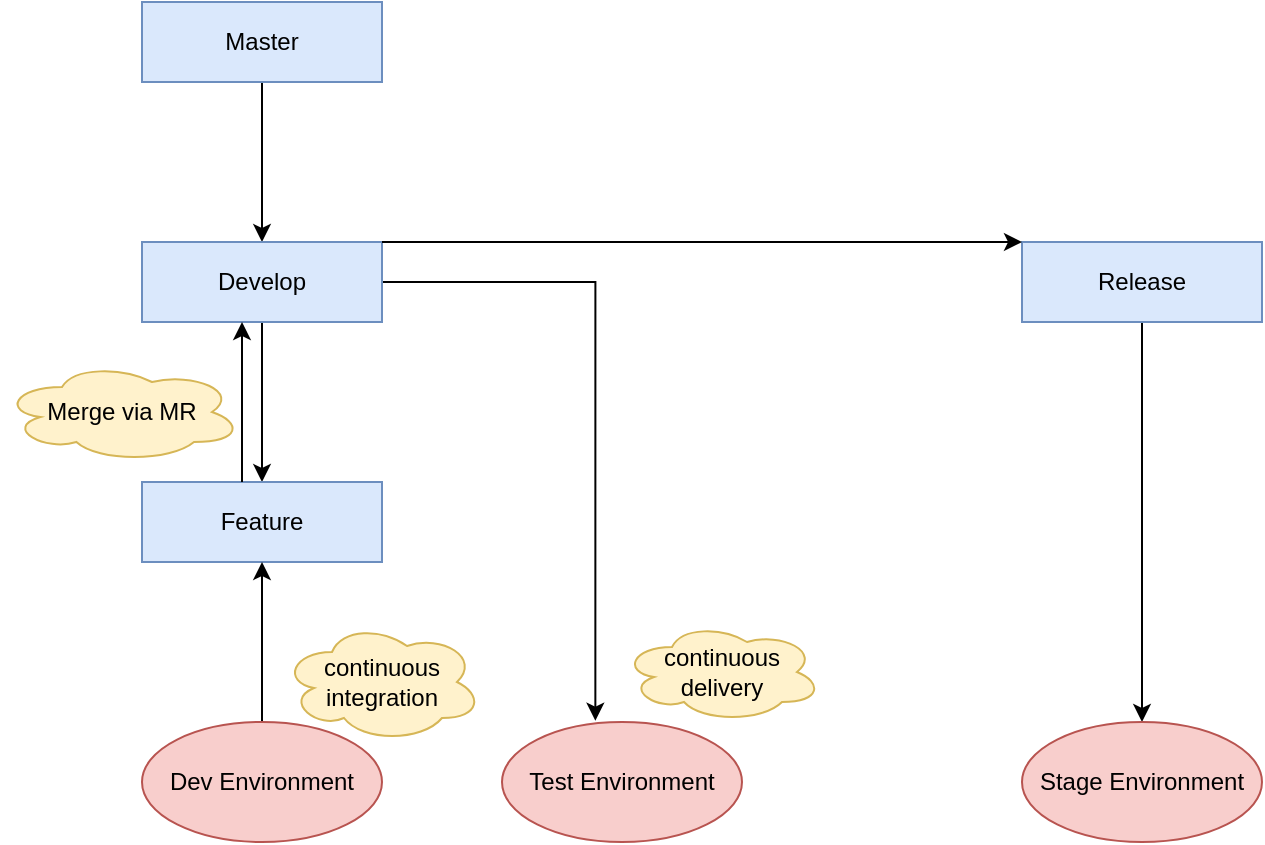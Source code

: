 <mxfile version="16.5.2" type="github"><diagram id="BWjy4rMdWIxPujDofd7h" name="Page-1"><mxGraphModel dx="782" dy="436" grid="1" gridSize="10" guides="1" tooltips="1" connect="1" arrows="1" fold="1" page="1" pageScale="1" pageWidth="827" pageHeight="1169" math="0" shadow="0"><root><mxCell id="0"/><mxCell id="1" parent="0"/><mxCell id="Fmlxa8h0tM5nhCMAtalF-4" value="" style="edgeStyle=orthogonalEdgeStyle;rounded=0;orthogonalLoop=1;jettySize=auto;html=1;" edge="1" parent="1" source="Fmlxa8h0tM5nhCMAtalF-1" target="Fmlxa8h0tM5nhCMAtalF-2"><mxGeometry relative="1" as="geometry"/></mxCell><mxCell id="Fmlxa8h0tM5nhCMAtalF-1" value="Master" style="rounded=0;whiteSpace=wrap;html=1;fillColor=#dae8fc;strokeColor=#6c8ebf;" vertex="1" parent="1"><mxGeometry x="160" y="80" width="120" height="40" as="geometry"/></mxCell><mxCell id="Fmlxa8h0tM5nhCMAtalF-5" value="" style="edgeStyle=orthogonalEdgeStyle;rounded=0;orthogonalLoop=1;jettySize=auto;html=1;" edge="1" parent="1" source="Fmlxa8h0tM5nhCMAtalF-2" target="Fmlxa8h0tM5nhCMAtalF-3"><mxGeometry relative="1" as="geometry"/></mxCell><mxCell id="Fmlxa8h0tM5nhCMAtalF-15" style="edgeStyle=orthogonalEdgeStyle;rounded=0;orthogonalLoop=1;jettySize=auto;html=1;entryX=0.389;entryY=-0.011;entryDx=0;entryDy=0;entryPerimeter=0;" edge="1" parent="1" source="Fmlxa8h0tM5nhCMAtalF-2" target="Fmlxa8h0tM5nhCMAtalF-16"><mxGeometry relative="1" as="geometry"><mxPoint x="400" y="290" as="targetPoint"/></mxGeometry></mxCell><mxCell id="Fmlxa8h0tM5nhCMAtalF-2" value="Develop" style="rounded=0;whiteSpace=wrap;html=1;fillColor=#dae8fc;strokeColor=#6c8ebf;" vertex="1" parent="1"><mxGeometry x="160" y="200" width="120" height="40" as="geometry"/></mxCell><mxCell id="Fmlxa8h0tM5nhCMAtalF-3" value="Feature" style="rounded=0;whiteSpace=wrap;html=1;fillColor=#dae8fc;strokeColor=#6c8ebf;" vertex="1" parent="1"><mxGeometry x="160" y="320" width="120" height="40" as="geometry"/></mxCell><mxCell id="Fmlxa8h0tM5nhCMAtalF-6" value="" style="endArrow=classic;html=1;rounded=0;" edge="1" parent="1"><mxGeometry width="50" height="50" relative="1" as="geometry"><mxPoint x="210" y="320" as="sourcePoint"/><mxPoint x="210" y="240" as="targetPoint"/></mxGeometry></mxCell><mxCell id="Fmlxa8h0tM5nhCMAtalF-7" value="continuous integration" style="ellipse;shape=cloud;whiteSpace=wrap;html=1;fillColor=#fff2cc;strokeColor=#d6b656;" vertex="1" parent="1"><mxGeometry x="230" y="390" width="100" height="60" as="geometry"/></mxCell><mxCell id="Fmlxa8h0tM5nhCMAtalF-9" style="edgeStyle=orthogonalEdgeStyle;rounded=0;orthogonalLoop=1;jettySize=auto;html=1;entryX=0.5;entryY=1;entryDx=0;entryDy=0;" edge="1" parent="1" source="Fmlxa8h0tM5nhCMAtalF-8" target="Fmlxa8h0tM5nhCMAtalF-3"><mxGeometry relative="1" as="geometry"/></mxCell><mxCell id="Fmlxa8h0tM5nhCMAtalF-8" value="Dev Environment" style="ellipse;whiteSpace=wrap;html=1;fillColor=#f8cecc;strokeColor=#b85450;" vertex="1" parent="1"><mxGeometry x="160" y="440" width="120" height="60" as="geometry"/></mxCell><mxCell id="Fmlxa8h0tM5nhCMAtalF-12" value="Merge via MR" style="ellipse;shape=cloud;whiteSpace=wrap;html=1;fillColor=#fff2cc;strokeColor=#d6b656;" vertex="1" parent="1"><mxGeometry x="90" y="260" width="120" height="50" as="geometry"/></mxCell><mxCell id="Fmlxa8h0tM5nhCMAtalF-19" style="edgeStyle=orthogonalEdgeStyle;rounded=0;orthogonalLoop=1;jettySize=auto;html=1;entryX=0.5;entryY=0;entryDx=0;entryDy=0;" edge="1" parent="1" source="Fmlxa8h0tM5nhCMAtalF-13" target="Fmlxa8h0tM5nhCMAtalF-18"><mxGeometry relative="1" as="geometry"/></mxCell><mxCell id="Fmlxa8h0tM5nhCMAtalF-13" value="Release" style="rounded=0;whiteSpace=wrap;html=1;fillColor=#dae8fc;strokeColor=#6c8ebf;" vertex="1" parent="1"><mxGeometry x="600" y="200" width="120" height="40" as="geometry"/></mxCell><mxCell id="Fmlxa8h0tM5nhCMAtalF-16" value="Test Environment" style="ellipse;whiteSpace=wrap;html=1;fillColor=#f8cecc;strokeColor=#b85450;" vertex="1" parent="1"><mxGeometry x="340" y="440" width="120" height="60" as="geometry"/></mxCell><mxCell id="Fmlxa8h0tM5nhCMAtalF-17" value="continuous delivery" style="ellipse;shape=cloud;whiteSpace=wrap;html=1;fillColor=#fff2cc;strokeColor=#d6b656;" vertex="1" parent="1"><mxGeometry x="400" y="390" width="100" height="50" as="geometry"/></mxCell><mxCell id="Fmlxa8h0tM5nhCMAtalF-18" value="Stage Environment" style="ellipse;whiteSpace=wrap;html=1;fillColor=#f8cecc;strokeColor=#b85450;" vertex="1" parent="1"><mxGeometry x="600" y="440" width="120" height="60" as="geometry"/></mxCell><mxCell id="Fmlxa8h0tM5nhCMAtalF-20" value="" style="endArrow=classic;html=1;rounded=0;exitX=1;exitY=0;exitDx=0;exitDy=0;entryX=0;entryY=0;entryDx=0;entryDy=0;" edge="1" parent="1" source="Fmlxa8h0tM5nhCMAtalF-2" target="Fmlxa8h0tM5nhCMAtalF-13"><mxGeometry width="50" height="50" relative="1" as="geometry"><mxPoint x="460" y="200" as="sourcePoint"/><mxPoint x="540" y="200" as="targetPoint"/></mxGeometry></mxCell></root></mxGraphModel></diagram></mxfile>